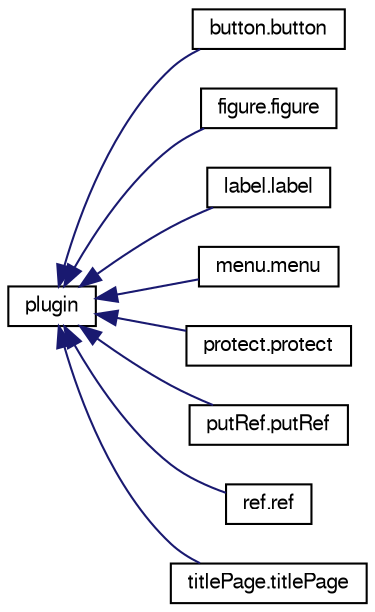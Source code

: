 digraph G
{
  edge [fontname="FreeSans",fontsize="10",labelfontname="FreeSans",labelfontsize="10"];
  node [fontname="FreeSans",fontsize="10",shape=record];
  rankdir="LR";
  Node1 [label="plugin",height=0.2,width=0.4,color="black", fillcolor="white", style="filled",URL="$classplugin.html"];
  Node1 -> Node2 [dir="back",color="midnightblue",fontsize="10",style="solid",fontname="FreeSans"];
  Node2 [label="button.button",height=0.2,width=0.4,color="black", fillcolor="white", style="filled",URL="$classbutton_1_1button.html"];
  Node1 -> Node3 [dir="back",color="midnightblue",fontsize="10",style="solid",fontname="FreeSans"];
  Node3 [label="figure.figure",height=0.2,width=0.4,color="black", fillcolor="white", style="filled",URL="$classfigure_1_1figure.html"];
  Node1 -> Node4 [dir="back",color="midnightblue",fontsize="10",style="solid",fontname="FreeSans"];
  Node4 [label="label.label",height=0.2,width=0.4,color="black", fillcolor="white", style="filled",URL="$classlabel_1_1label.html"];
  Node1 -> Node5 [dir="back",color="midnightblue",fontsize="10",style="solid",fontname="FreeSans"];
  Node5 [label="menu.menu",height=0.2,width=0.4,color="black", fillcolor="white", style="filled",URL="$classmenu_1_1menu.html"];
  Node1 -> Node6 [dir="back",color="midnightblue",fontsize="10",style="solid",fontname="FreeSans"];
  Node6 [label="protect.protect",height=0.2,width=0.4,color="black", fillcolor="white", style="filled",URL="$classprotect_1_1protect.html"];
  Node1 -> Node7 [dir="back",color="midnightblue",fontsize="10",style="solid",fontname="FreeSans"];
  Node7 [label="putRef.putRef",height=0.2,width=0.4,color="black", fillcolor="white", style="filled",URL="$classputRef_1_1putRef.html"];
  Node1 -> Node8 [dir="back",color="midnightblue",fontsize="10",style="solid",fontname="FreeSans"];
  Node8 [label="ref.ref",height=0.2,width=0.4,color="black", fillcolor="white", style="filled",URL="$classref_1_1ref.html"];
  Node1 -> Node9 [dir="back",color="midnightblue",fontsize="10",style="solid",fontname="FreeSans"];
  Node9 [label="titlePage.titlePage",height=0.2,width=0.4,color="black", fillcolor="white", style="filled",URL="$classtitlePage_1_1titlePage.html"];
}

